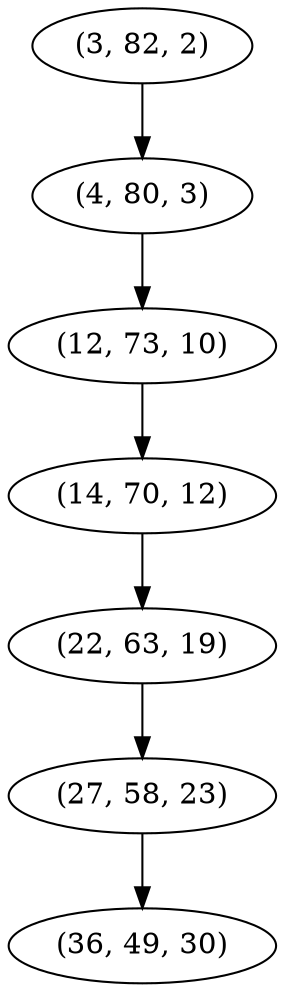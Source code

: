 digraph tree {
    "(3, 82, 2)";
    "(4, 80, 3)";
    "(12, 73, 10)";
    "(14, 70, 12)";
    "(22, 63, 19)";
    "(27, 58, 23)";
    "(36, 49, 30)";
    "(3, 82, 2)" -> "(4, 80, 3)";
    "(4, 80, 3)" -> "(12, 73, 10)";
    "(12, 73, 10)" -> "(14, 70, 12)";
    "(14, 70, 12)" -> "(22, 63, 19)";
    "(22, 63, 19)" -> "(27, 58, 23)";
    "(27, 58, 23)" -> "(36, 49, 30)";
}
